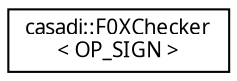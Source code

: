 digraph "Graphical Class Hierarchy"
{
  edge [fontname="FreeSans.ttf",fontsize="10",labelfontname="FreeSans.ttf",labelfontsize="10"];
  node [fontname="FreeSans.ttf",fontsize="10",shape=record];
  rankdir="LR";
  Node1 [label="casadi::F0XChecker\l\< OP_SIGN \>",height=0.2,width=0.4,color="black", fillcolor="white", style="filled",URL="$d8/d9a/structcasadi_1_1F0XChecker_3_01OP__SIGN_01_4.html"];
}
